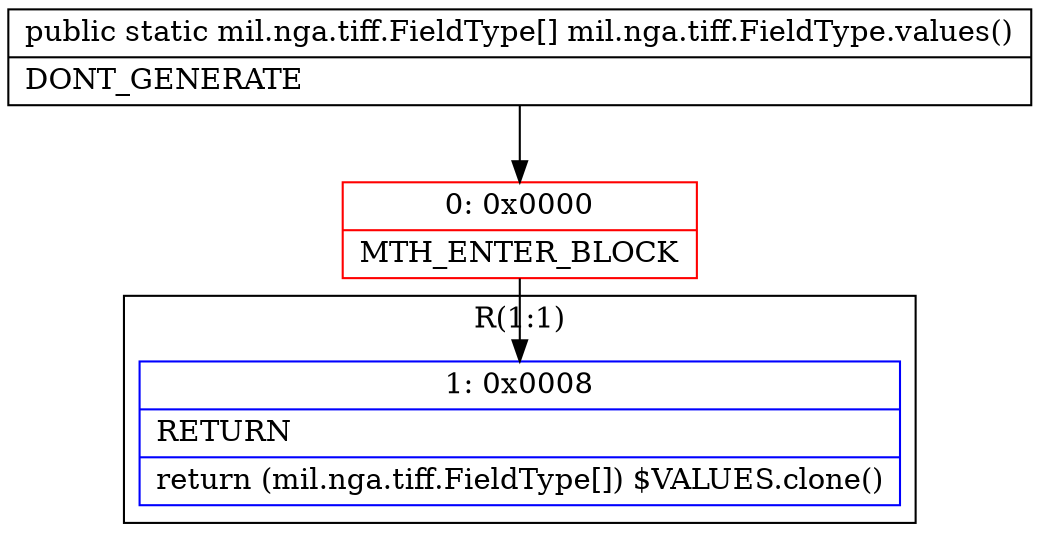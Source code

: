 digraph "CFG formil.nga.tiff.FieldType.values()[Lmil\/nga\/tiff\/FieldType;" {
subgraph cluster_Region_1031276725 {
label = "R(1:1)";
node [shape=record,color=blue];
Node_1 [shape=record,label="{1\:\ 0x0008|RETURN\l|return (mil.nga.tiff.FieldType[]) $VALUES.clone()\l}"];
}
Node_0 [shape=record,color=red,label="{0\:\ 0x0000|MTH_ENTER_BLOCK\l}"];
MethodNode[shape=record,label="{public static mil.nga.tiff.FieldType[] mil.nga.tiff.FieldType.values()  | DONT_GENERATE\l}"];
MethodNode -> Node_0;
Node_0 -> Node_1;
}

